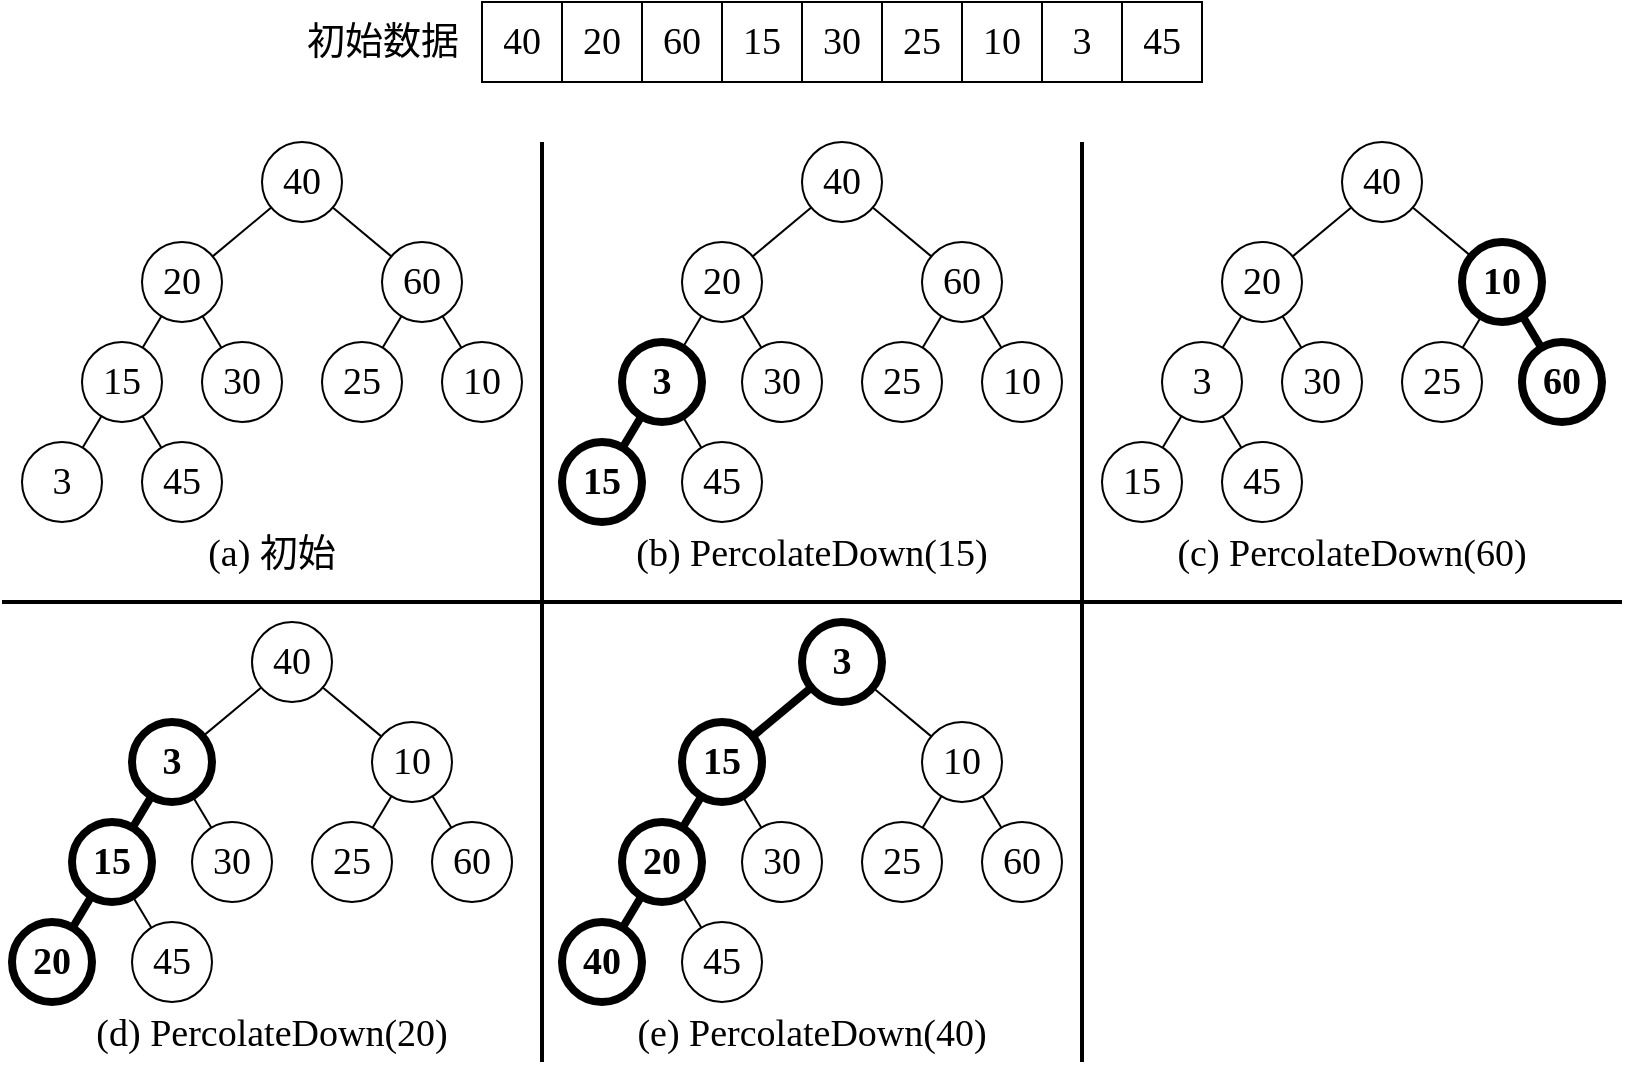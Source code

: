 <mxfile>
    <diagram id="Ef-IX_zxaoDn82Qfc-kb" name="第 1 页">
        <mxGraphModel dx="835" dy="543" grid="1" gridSize="10" guides="1" tooltips="1" connect="1" arrows="1" fold="1" page="1" pageScale="1" pageWidth="827" pageHeight="1169" math="0" shadow="0">
            <root>
                <mxCell id="0"/>
                <mxCell id="1" parent="0"/>
                <mxCell id="128" value="&lt;font style=&quot;font-size: 19px;&quot; face=&quot;Times New Roman&quot;&gt;(a) &lt;/font&gt;&lt;font face=&quot;SimSun&quot; style=&quot;font-size: 19px;&quot;&gt;初始&lt;/font&gt;" style="rounded=0;whiteSpace=wrap;html=1;container=1;verticalAlign=bottom;strokeColor=none;fillColor=none;" parent="1" vertex="1">
                    <mxGeometry x="150" y="120.0" width="270" height="220" as="geometry">
                        <mxRectangle x="177" y="190" width="50" height="40" as="alternateBounds"/>
                    </mxGeometry>
                </mxCell>
                <mxCell id="20" value="" style="group" parent="128" vertex="1" connectable="0">
                    <mxGeometry x="10" y="-2.274e-13" width="250" height="190" as="geometry"/>
                </mxCell>
                <mxCell id="5" value="40" style="ellipse;whiteSpace=wrap;html=1;fontFamily=Times New Roman;fontSize=19;" parent="20" vertex="1">
                    <mxGeometry x="120" width="40" height="40" as="geometry"/>
                </mxCell>
                <mxCell id="8" value="20" style="ellipse;whiteSpace=wrap;html=1;fontFamily=Times New Roman;fontSize=19;" parent="20" vertex="1">
                    <mxGeometry x="60" y="50" width="40" height="40" as="geometry"/>
                </mxCell>
                <mxCell id="3" style="edgeStyle=none;html=1;fontFamily=Times New Roman;fontSize=19;endArrow=none;endFill=0;" parent="20" source="5" target="8" edge="1">
                    <mxGeometry relative="1" as="geometry"/>
                </mxCell>
                <mxCell id="11" value="60" style="ellipse;whiteSpace=wrap;html=1;fontFamily=Times New Roman;fontSize=19;" parent="20" vertex="1">
                    <mxGeometry x="180" y="50" width="40" height="40" as="geometry"/>
                </mxCell>
                <mxCell id="4" style="edgeStyle=none;html=1;fontFamily=Times New Roman;fontSize=19;endArrow=none;endFill=0;" parent="20" source="5" target="11" edge="1">
                    <mxGeometry relative="1" as="geometry"/>
                </mxCell>
                <mxCell id="13" value="15" style="ellipse;whiteSpace=wrap;html=1;fontFamily=Times New Roman;fontSize=19;" parent="20" vertex="1">
                    <mxGeometry x="30" y="100" width="40" height="40" as="geometry"/>
                </mxCell>
                <mxCell id="6" style="edgeStyle=none;html=1;fontFamily=Times New Roman;fontSize=19;endArrow=none;endFill=0;" parent="20" source="8" target="13" edge="1">
                    <mxGeometry relative="1" as="geometry"/>
                </mxCell>
                <mxCell id="14" value="30" style="ellipse;whiteSpace=wrap;html=1;fontFamily=Times New Roman;fontSize=19;" parent="20" vertex="1">
                    <mxGeometry x="90" y="100" width="40" height="40" as="geometry"/>
                </mxCell>
                <mxCell id="7" style="edgeStyle=none;html=1;fontFamily=Times New Roman;fontSize=19;endArrow=none;endFill=0;" parent="20" source="8" target="14" edge="1">
                    <mxGeometry relative="1" as="geometry"/>
                </mxCell>
                <mxCell id="15" value="25" style="ellipse;whiteSpace=wrap;html=1;fontFamily=Times New Roman;fontSize=19;" parent="20" vertex="1">
                    <mxGeometry x="150" y="100" width="40" height="40" as="geometry"/>
                </mxCell>
                <mxCell id="9" style="edgeStyle=none;html=1;fontFamily=Times New Roman;fontSize=19;endArrow=none;endFill=0;" parent="20" source="11" target="15" edge="1">
                    <mxGeometry relative="1" as="geometry"/>
                </mxCell>
                <mxCell id="16" value="10" style="ellipse;whiteSpace=wrap;html=1;fontFamily=Times New Roman;fontSize=19;" parent="20" vertex="1">
                    <mxGeometry x="210" y="100" width="40" height="40" as="geometry"/>
                </mxCell>
                <mxCell id="10" style="edgeStyle=none;html=1;fontFamily=Times New Roman;fontSize=19;endArrow=none;endFill=0;" parent="20" source="11" target="16" edge="1">
                    <mxGeometry relative="1" as="geometry"/>
                </mxCell>
                <mxCell id="17" style="edgeStyle=none;html=1;fontFamily=Times New Roman;fontSize=19;endArrow=none;endFill=0;" parent="20" source="13" target="18" edge="1">
                    <mxGeometry relative="1" as="geometry">
                        <mxPoint x="39.84" y="139.997" as="sourcePoint"/>
                    </mxGeometry>
                </mxCell>
                <mxCell id="18" value="3" style="ellipse;whiteSpace=wrap;html=1;fontFamily=Times New Roman;fontSize=19;" parent="20" vertex="1">
                    <mxGeometry y="150" width="40" height="40" as="geometry"/>
                </mxCell>
                <mxCell id="19" value="45" style="ellipse;whiteSpace=wrap;html=1;fontFamily=Times New Roman;fontSize=19;" parent="20" vertex="1">
                    <mxGeometry x="60" y="150" width="40" height="40" as="geometry"/>
                </mxCell>
                <mxCell id="12" style="edgeStyle=none;html=1;endArrow=none;endFill=0;" parent="20" source="13" target="19" edge="1">
                    <mxGeometry relative="1" as="geometry"/>
                </mxCell>
                <mxCell id="129" value="&lt;font style=&quot;font-size: 19px;&quot; face=&quot;Times New Roman&quot;&gt;(b) PercolateDown(15)&lt;/font&gt;" style="rounded=0;whiteSpace=wrap;html=1;container=1;verticalAlign=bottom;strokeColor=none;fillColor=none;" parent="1" vertex="1">
                    <mxGeometry x="420" y="120.0" width="270" height="220" as="geometry">
                        <mxRectangle x="177" y="190" width="50" height="40" as="alternateBounds"/>
                    </mxGeometry>
                </mxCell>
                <mxCell id="72" value="" style="group" parent="129" vertex="1" connectable="0">
                    <mxGeometry x="10" y="-2.274e-13" width="250" height="190" as="geometry"/>
                </mxCell>
                <mxCell id="57" value="40" style="ellipse;whiteSpace=wrap;html=1;fontFamily=Times New Roman;fontSize=19;" parent="72" vertex="1">
                    <mxGeometry x="120" width="40" height="40" as="geometry"/>
                </mxCell>
                <mxCell id="60" value="20" style="ellipse;whiteSpace=wrap;html=1;fontFamily=Times New Roman;fontSize=19;" parent="72" vertex="1">
                    <mxGeometry x="60" y="50" width="40" height="40" as="geometry"/>
                </mxCell>
                <mxCell id="55" style="edgeStyle=none;html=1;fontFamily=Times New Roman;fontSize=19;endArrow=none;endFill=0;" parent="72" source="57" target="60" edge="1">
                    <mxGeometry relative="1" as="geometry"/>
                </mxCell>
                <mxCell id="63" value="60" style="ellipse;whiteSpace=wrap;html=1;fontFamily=Times New Roman;fontSize=19;" parent="72" vertex="1">
                    <mxGeometry x="180" y="50" width="40" height="40" as="geometry"/>
                </mxCell>
                <mxCell id="56" style="edgeStyle=none;html=1;fontFamily=Times New Roman;fontSize=19;endArrow=none;endFill=0;" parent="72" source="57" target="63" edge="1">
                    <mxGeometry relative="1" as="geometry"/>
                </mxCell>
                <mxCell id="65" value="3" style="ellipse;whiteSpace=wrap;html=1;fontFamily=Times New Roman;fontSize=19;strokeWidth=4;fontStyle=1" parent="72" vertex="1">
                    <mxGeometry x="30" y="100" width="40" height="40" as="geometry"/>
                </mxCell>
                <mxCell id="58" style="edgeStyle=none;html=1;fontFamily=Times New Roman;fontSize=19;endArrow=none;endFill=0;" parent="72" source="60" target="65" edge="1">
                    <mxGeometry relative="1" as="geometry"/>
                </mxCell>
                <mxCell id="66" value="30" style="ellipse;whiteSpace=wrap;html=1;fontFamily=Times New Roman;fontSize=19;" parent="72" vertex="1">
                    <mxGeometry x="90" y="100" width="40" height="40" as="geometry"/>
                </mxCell>
                <mxCell id="59" style="edgeStyle=none;html=1;fontFamily=Times New Roman;fontSize=19;endArrow=none;endFill=0;" parent="72" source="60" target="66" edge="1">
                    <mxGeometry relative="1" as="geometry"/>
                </mxCell>
                <mxCell id="67" value="25" style="ellipse;whiteSpace=wrap;html=1;fontFamily=Times New Roman;fontSize=19;" parent="72" vertex="1">
                    <mxGeometry x="150" y="100" width="40" height="40" as="geometry"/>
                </mxCell>
                <mxCell id="61" style="edgeStyle=none;html=1;fontFamily=Times New Roman;fontSize=19;endArrow=none;endFill=0;" parent="72" source="63" target="67" edge="1">
                    <mxGeometry relative="1" as="geometry"/>
                </mxCell>
                <mxCell id="68" value="10" style="ellipse;whiteSpace=wrap;html=1;fontFamily=Times New Roman;fontSize=19;" parent="72" vertex="1">
                    <mxGeometry x="210" y="100" width="40" height="40" as="geometry"/>
                </mxCell>
                <mxCell id="62" style="edgeStyle=none;html=1;fontFamily=Times New Roman;fontSize=19;endArrow=none;endFill=0;" parent="72" source="63" target="68" edge="1">
                    <mxGeometry relative="1" as="geometry"/>
                </mxCell>
                <mxCell id="69" style="edgeStyle=none;html=1;fontFamily=Times New Roman;fontSize=19;endArrow=none;endFill=0;strokeWidth=4;" parent="72" source="65" target="70" edge="1">
                    <mxGeometry relative="1" as="geometry">
                        <mxPoint x="39.84" y="139.997" as="sourcePoint"/>
                    </mxGeometry>
                </mxCell>
                <mxCell id="70" value="15" style="ellipse;whiteSpace=wrap;html=1;fontFamily=Times New Roman;fontSize=19;strokeWidth=4;fontStyle=1" parent="72" vertex="1">
                    <mxGeometry y="150" width="40" height="40" as="geometry"/>
                </mxCell>
                <mxCell id="71" value="45" style="ellipse;whiteSpace=wrap;html=1;fontFamily=Times New Roman;fontSize=19;" parent="72" vertex="1">
                    <mxGeometry x="60" y="150" width="40" height="40" as="geometry"/>
                </mxCell>
                <mxCell id="64" style="edgeStyle=none;html=1;endArrow=none;endFill=0;" parent="72" source="65" target="71" edge="1">
                    <mxGeometry relative="1" as="geometry"/>
                </mxCell>
                <mxCell id="130" value="&lt;font style=&quot;font-size: 19px;&quot; face=&quot;Times New Roman&quot;&gt;(c)&amp;nbsp;&lt;/font&gt;&lt;span style=&quot;font-family: &amp;quot;Times New Roman&amp;quot;; font-size: 19px;&quot;&gt;PercolateDown(60)&lt;/span&gt;" style="rounded=0;whiteSpace=wrap;html=1;container=1;verticalAlign=bottom;strokeColor=none;fillColor=none;" parent="1" vertex="1">
                    <mxGeometry x="690" y="120.0" width="270" height="220" as="geometry">
                        <mxRectangle x="177" y="190" width="50" height="40" as="alternateBounds"/>
                    </mxGeometry>
                </mxCell>
                <mxCell id="90" value="" style="group" parent="130" vertex="1" connectable="0">
                    <mxGeometry x="10" y="-2.274e-13" width="250" height="190" as="geometry"/>
                </mxCell>
                <mxCell id="75" value="40" style="ellipse;whiteSpace=wrap;html=1;fontFamily=Times New Roman;fontSize=19;" parent="90" vertex="1">
                    <mxGeometry x="120" width="40" height="40" as="geometry"/>
                </mxCell>
                <mxCell id="78" value="20" style="ellipse;whiteSpace=wrap;html=1;fontFamily=Times New Roman;fontSize=19;" parent="90" vertex="1">
                    <mxGeometry x="60" y="50" width="40" height="40" as="geometry"/>
                </mxCell>
                <mxCell id="73" style="edgeStyle=none;html=1;fontFamily=Times New Roman;fontSize=19;endArrow=none;endFill=0;" parent="90" source="75" target="78" edge="1">
                    <mxGeometry relative="1" as="geometry"/>
                </mxCell>
                <mxCell id="81" value="10" style="ellipse;whiteSpace=wrap;html=1;fontFamily=Times New Roman;fontSize=19;strokeWidth=4;fontStyle=1" parent="90" vertex="1">
                    <mxGeometry x="180" y="50" width="40" height="40" as="geometry"/>
                </mxCell>
                <mxCell id="74" style="edgeStyle=none;html=1;fontFamily=Times New Roman;fontSize=19;endArrow=none;endFill=0;" parent="90" source="75" target="81" edge="1">
                    <mxGeometry relative="1" as="geometry"/>
                </mxCell>
                <mxCell id="83" value="3" style="ellipse;whiteSpace=wrap;html=1;fontFamily=Times New Roman;fontSize=19;strokeWidth=1;" parent="90" vertex="1">
                    <mxGeometry x="30" y="100" width="40" height="40" as="geometry"/>
                </mxCell>
                <mxCell id="76" style="edgeStyle=none;html=1;fontFamily=Times New Roman;fontSize=19;endArrow=none;endFill=0;" parent="90" source="78" target="83" edge="1">
                    <mxGeometry relative="1" as="geometry"/>
                </mxCell>
                <mxCell id="84" value="30" style="ellipse;whiteSpace=wrap;html=1;fontFamily=Times New Roman;fontSize=19;" parent="90" vertex="1">
                    <mxGeometry x="90" y="100" width="40" height="40" as="geometry"/>
                </mxCell>
                <mxCell id="77" style="edgeStyle=none;html=1;fontFamily=Times New Roman;fontSize=19;endArrow=none;endFill=0;" parent="90" source="78" target="84" edge="1">
                    <mxGeometry relative="1" as="geometry"/>
                </mxCell>
                <mxCell id="85" value="25" style="ellipse;whiteSpace=wrap;html=1;fontFamily=Times New Roman;fontSize=19;" parent="90" vertex="1">
                    <mxGeometry x="150" y="100" width="40" height="40" as="geometry"/>
                </mxCell>
                <mxCell id="79" style="edgeStyle=none;html=1;fontFamily=Times New Roman;fontSize=19;endArrow=none;endFill=0;" parent="90" source="81" target="85" edge="1">
                    <mxGeometry relative="1" as="geometry"/>
                </mxCell>
                <mxCell id="86" value="60" style="ellipse;whiteSpace=wrap;html=1;fontFamily=Times New Roman;fontSize=19;strokeWidth=4;fontStyle=1" parent="90" vertex="1">
                    <mxGeometry x="210" y="100" width="40" height="40" as="geometry"/>
                </mxCell>
                <mxCell id="80" style="edgeStyle=none;html=1;fontFamily=Times New Roman;fontSize=19;endArrow=none;endFill=0;strokeWidth=4;" parent="90" source="81" target="86" edge="1">
                    <mxGeometry relative="1" as="geometry"/>
                </mxCell>
                <mxCell id="87" style="edgeStyle=none;html=1;fontFamily=Times New Roman;fontSize=19;endArrow=none;endFill=0;strokeWidth=1;" parent="90" source="83" target="88" edge="1">
                    <mxGeometry relative="1" as="geometry">
                        <mxPoint x="39.84" y="139.997" as="sourcePoint"/>
                    </mxGeometry>
                </mxCell>
                <mxCell id="88" value="15" style="ellipse;whiteSpace=wrap;html=1;fontFamily=Times New Roman;fontSize=19;strokeWidth=1;" parent="90" vertex="1">
                    <mxGeometry y="150" width="40" height="40" as="geometry"/>
                </mxCell>
                <mxCell id="89" value="45" style="ellipse;whiteSpace=wrap;html=1;fontFamily=Times New Roman;fontSize=19;" parent="90" vertex="1">
                    <mxGeometry x="60" y="150" width="40" height="40" as="geometry"/>
                </mxCell>
                <mxCell id="82" style="edgeStyle=none;html=1;endArrow=none;endFill=0;" parent="90" source="83" target="89" edge="1">
                    <mxGeometry relative="1" as="geometry"/>
                </mxCell>
                <mxCell id="133" value="&lt;font style=&quot;font-size: 19px;&quot; face=&quot;Times New Roman&quot;&gt;(d)&amp;nbsp;&lt;/font&gt;&lt;span style=&quot;font-family: &amp;quot;Times New Roman&amp;quot;; font-size: 19px;&quot;&gt;PercolateDown(20)&lt;/span&gt;" style="rounded=0;whiteSpace=wrap;html=1;container=1;verticalAlign=bottom;strokeColor=none;fillColor=none;" parent="1" vertex="1">
                    <mxGeometry x="150" y="360.0" width="270" height="220" as="geometry">
                        <mxRectangle x="177" y="190" width="50" height="40" as="alternateBounds"/>
                    </mxGeometry>
                </mxCell>
                <mxCell id="108" value="" style="group" parent="133" vertex="1" connectable="0">
                    <mxGeometry x="5" y="-2.274e-13" width="250" height="190" as="geometry"/>
                </mxCell>
                <mxCell id="93" value="40" style="ellipse;whiteSpace=wrap;html=1;fontFamily=Times New Roman;fontSize=19;" parent="108" vertex="1">
                    <mxGeometry x="120" width="40" height="40" as="geometry"/>
                </mxCell>
                <mxCell id="96" value="3" style="ellipse;whiteSpace=wrap;html=1;fontFamily=Times New Roman;fontSize=19;strokeWidth=4;fontStyle=1" parent="108" vertex="1">
                    <mxGeometry x="60" y="50" width="40" height="40" as="geometry"/>
                </mxCell>
                <mxCell id="91" style="edgeStyle=none;html=1;fontFamily=Times New Roman;fontSize=19;endArrow=none;endFill=0;" parent="108" source="93" target="96" edge="1">
                    <mxGeometry relative="1" as="geometry"/>
                </mxCell>
                <mxCell id="99" value="10" style="ellipse;whiteSpace=wrap;html=1;fontFamily=Times New Roman;fontSize=19;strokeWidth=1;" parent="108" vertex="1">
                    <mxGeometry x="180" y="50" width="40" height="40" as="geometry"/>
                </mxCell>
                <mxCell id="92" style="edgeStyle=none;html=1;fontFamily=Times New Roman;fontSize=19;endArrow=none;endFill=0;" parent="108" source="93" target="99" edge="1">
                    <mxGeometry relative="1" as="geometry"/>
                </mxCell>
                <mxCell id="101" value="15" style="ellipse;whiteSpace=wrap;html=1;fontFamily=Times New Roman;fontSize=19;strokeWidth=4;fontStyle=1" parent="108" vertex="1">
                    <mxGeometry x="30" y="100" width="40" height="40" as="geometry"/>
                </mxCell>
                <mxCell id="94" style="edgeStyle=none;html=1;fontFamily=Times New Roman;fontSize=19;endArrow=none;endFill=0;strokeWidth=4;" parent="108" source="96" target="101" edge="1">
                    <mxGeometry relative="1" as="geometry"/>
                </mxCell>
                <mxCell id="102" value="30" style="ellipse;whiteSpace=wrap;html=1;fontFamily=Times New Roman;fontSize=19;" parent="108" vertex="1">
                    <mxGeometry x="90" y="100" width="40" height="40" as="geometry"/>
                </mxCell>
                <mxCell id="95" style="edgeStyle=none;html=1;fontFamily=Times New Roman;fontSize=19;endArrow=none;endFill=0;" parent="108" source="96" target="102" edge="1">
                    <mxGeometry relative="1" as="geometry"/>
                </mxCell>
                <mxCell id="103" value="25" style="ellipse;whiteSpace=wrap;html=1;fontFamily=Times New Roman;fontSize=19;" parent="108" vertex="1">
                    <mxGeometry x="150" y="100" width="40" height="40" as="geometry"/>
                </mxCell>
                <mxCell id="97" style="edgeStyle=none;html=1;fontFamily=Times New Roman;fontSize=19;endArrow=none;endFill=0;" parent="108" source="99" target="103" edge="1">
                    <mxGeometry relative="1" as="geometry"/>
                </mxCell>
                <mxCell id="104" value="60" style="ellipse;whiteSpace=wrap;html=1;fontFamily=Times New Roman;fontSize=19;strokeWidth=1;" parent="108" vertex="1">
                    <mxGeometry x="210" y="100" width="40" height="40" as="geometry"/>
                </mxCell>
                <mxCell id="98" style="edgeStyle=none;html=1;fontFamily=Times New Roman;fontSize=19;endArrow=none;endFill=0;strokeWidth=1;" parent="108" source="99" target="104" edge="1">
                    <mxGeometry relative="1" as="geometry"/>
                </mxCell>
                <mxCell id="105" style="edgeStyle=none;html=1;fontFamily=Times New Roman;fontSize=19;endArrow=none;endFill=0;strokeWidth=4;" parent="108" source="101" target="106" edge="1">
                    <mxGeometry relative="1" as="geometry">
                        <mxPoint x="39.84" y="139.997" as="sourcePoint"/>
                    </mxGeometry>
                </mxCell>
                <mxCell id="106" value="20" style="ellipse;whiteSpace=wrap;html=1;fontFamily=Times New Roman;fontSize=19;strokeWidth=4;fontStyle=1" parent="108" vertex="1">
                    <mxGeometry y="150" width="40" height="40" as="geometry"/>
                </mxCell>
                <mxCell id="107" value="45" style="ellipse;whiteSpace=wrap;html=1;fontFamily=Times New Roman;fontSize=19;" parent="108" vertex="1">
                    <mxGeometry x="60" y="150" width="40" height="40" as="geometry"/>
                </mxCell>
                <mxCell id="100" style="edgeStyle=none;html=1;endArrow=none;endFill=0;" parent="108" source="101" target="107" edge="1">
                    <mxGeometry relative="1" as="geometry"/>
                </mxCell>
                <mxCell id="134" value="&lt;font style=&quot;font-size: 19px;&quot; face=&quot;Times New Roman&quot;&gt;(e)&amp;nbsp;&lt;/font&gt;&lt;span style=&quot;font-family: &amp;quot;Times New Roman&amp;quot;; font-size: 19px;&quot;&gt;PercolateDown(40)&lt;/span&gt;" style="rounded=0;whiteSpace=wrap;html=1;container=1;verticalAlign=bottom;strokeColor=none;fillColor=none;" parent="1" vertex="1">
                    <mxGeometry x="420" y="360.0" width="270" height="220" as="geometry">
                        <mxRectangle x="177" y="190" width="50" height="40" as="alternateBounds"/>
                    </mxGeometry>
                </mxCell>
                <mxCell id="126" value="" style="group" parent="134" vertex="1" connectable="0">
                    <mxGeometry x="10" y="-2.274e-13" width="250" height="190" as="geometry"/>
                </mxCell>
                <mxCell id="111" value="3" style="ellipse;whiteSpace=wrap;html=1;fontFamily=Times New Roman;fontSize=19;strokeWidth=4;fontStyle=1" parent="126" vertex="1">
                    <mxGeometry x="120" width="40" height="40" as="geometry"/>
                </mxCell>
                <mxCell id="114" value="15" style="ellipse;whiteSpace=wrap;html=1;fontFamily=Times New Roman;fontSize=19;strokeWidth=4;fontStyle=1" parent="126" vertex="1">
                    <mxGeometry x="60" y="50" width="40" height="40" as="geometry"/>
                </mxCell>
                <mxCell id="109" style="edgeStyle=none;html=1;fontFamily=Times New Roman;fontSize=19;endArrow=none;endFill=0;strokeWidth=4;" parent="126" source="111" target="114" edge="1">
                    <mxGeometry relative="1" as="geometry"/>
                </mxCell>
                <mxCell id="117" value="10" style="ellipse;whiteSpace=wrap;html=1;fontFamily=Times New Roman;fontSize=19;strokeWidth=1;" parent="126" vertex="1">
                    <mxGeometry x="180" y="50" width="40" height="40" as="geometry"/>
                </mxCell>
                <mxCell id="110" style="edgeStyle=none;html=1;fontFamily=Times New Roman;fontSize=19;endArrow=none;endFill=0;" parent="126" source="111" target="117" edge="1">
                    <mxGeometry relative="1" as="geometry"/>
                </mxCell>
                <mxCell id="119" value="20" style="ellipse;whiteSpace=wrap;html=1;fontFamily=Times New Roman;fontSize=19;strokeWidth=4;fontStyle=1" parent="126" vertex="1">
                    <mxGeometry x="30" y="100" width="40" height="40" as="geometry"/>
                </mxCell>
                <mxCell id="112" style="edgeStyle=none;html=1;fontFamily=Times New Roman;fontSize=19;endArrow=none;endFill=0;strokeWidth=4;" parent="126" source="114" target="119" edge="1">
                    <mxGeometry relative="1" as="geometry"/>
                </mxCell>
                <mxCell id="120" value="30" style="ellipse;whiteSpace=wrap;html=1;fontFamily=Times New Roman;fontSize=19;" parent="126" vertex="1">
                    <mxGeometry x="90" y="100" width="40" height="40" as="geometry"/>
                </mxCell>
                <mxCell id="113" style="edgeStyle=none;html=1;fontFamily=Times New Roman;fontSize=19;endArrow=none;endFill=0;" parent="126" source="114" target="120" edge="1">
                    <mxGeometry relative="1" as="geometry"/>
                </mxCell>
                <mxCell id="121" value="25" style="ellipse;whiteSpace=wrap;html=1;fontFamily=Times New Roman;fontSize=19;" parent="126" vertex="1">
                    <mxGeometry x="150" y="100" width="40" height="40" as="geometry"/>
                </mxCell>
                <mxCell id="115" style="edgeStyle=none;html=1;fontFamily=Times New Roman;fontSize=19;endArrow=none;endFill=0;" parent="126" source="117" target="121" edge="1">
                    <mxGeometry relative="1" as="geometry"/>
                </mxCell>
                <mxCell id="122" value="60" style="ellipse;whiteSpace=wrap;html=1;fontFamily=Times New Roman;fontSize=19;strokeWidth=1;" parent="126" vertex="1">
                    <mxGeometry x="210" y="100" width="40" height="40" as="geometry"/>
                </mxCell>
                <mxCell id="116" style="edgeStyle=none;html=1;fontFamily=Times New Roman;fontSize=19;endArrow=none;endFill=0;strokeWidth=1;" parent="126" source="117" target="122" edge="1">
                    <mxGeometry relative="1" as="geometry"/>
                </mxCell>
                <mxCell id="123" style="edgeStyle=none;html=1;fontFamily=Times New Roman;fontSize=19;endArrow=none;endFill=0;strokeWidth=4;" parent="126" source="119" target="124" edge="1">
                    <mxGeometry relative="1" as="geometry">
                        <mxPoint x="39.84" y="139.997" as="sourcePoint"/>
                    </mxGeometry>
                </mxCell>
                <mxCell id="124" value="40" style="ellipse;whiteSpace=wrap;html=1;fontFamily=Times New Roman;fontSize=19;strokeWidth=4;fontStyle=1" parent="126" vertex="1">
                    <mxGeometry y="150" width="40" height="40" as="geometry"/>
                </mxCell>
                <mxCell id="125" value="45" style="ellipse;whiteSpace=wrap;html=1;fontFamily=Times New Roman;fontSize=19;" parent="126" vertex="1">
                    <mxGeometry x="60" y="150" width="40" height="40" as="geometry"/>
                </mxCell>
                <mxCell id="118" style="edgeStyle=none;html=1;endArrow=none;endFill=0;" parent="126" source="119" target="125" edge="1">
                    <mxGeometry relative="1" as="geometry"/>
                </mxCell>
                <mxCell id="135" value="" style="line;strokeWidth=2;html=1;" parent="1" vertex="1">
                    <mxGeometry x="150" y="340" width="810" height="20" as="geometry"/>
                </mxCell>
                <mxCell id="136" value="" style="line;strokeWidth=2;direction=south;html=1;" parent="1" vertex="1">
                    <mxGeometry x="410" y="120" width="20" height="460" as="geometry"/>
                </mxCell>
                <mxCell id="137" value="" style="line;strokeWidth=2;direction=south;html=1;" parent="1" vertex="1">
                    <mxGeometry x="680" y="120" width="20" height="460" as="geometry"/>
                </mxCell>
                <mxCell id="139" value="" style="shape=table;startSize=0;container=1;collapsible=0;childLayout=tableLayout;fontFamily=Times New Roman;fontSize=19;" vertex="1" parent="1">
                    <mxGeometry x="390" y="50" width="360" height="40" as="geometry"/>
                </mxCell>
                <mxCell id="140" value="" style="shape=tableRow;horizontal=0;startSize=0;swimlaneHead=0;swimlaneBody=0;top=0;left=0;bottom=0;right=0;collapsible=0;dropTarget=0;fillColor=none;points=[[0,0.5],[1,0.5]];portConstraint=eastwest;" vertex="1" parent="139">
                    <mxGeometry width="360" height="40" as="geometry"/>
                </mxCell>
                <mxCell id="141" value="40" style="shape=partialRectangle;html=1;whiteSpace=wrap;connectable=0;overflow=hidden;fillColor=none;top=0;left=0;bottom=0;right=0;pointerEvents=1;strokeColor=default;fontFamily=Times New Roman;fontSize=19;" vertex="1" parent="140">
                    <mxGeometry width="40" height="40" as="geometry">
                        <mxRectangle width="40" height="40" as="alternateBounds"/>
                    </mxGeometry>
                </mxCell>
                <mxCell id="142" value="20" style="shape=partialRectangle;html=1;whiteSpace=wrap;connectable=0;overflow=hidden;fillColor=none;top=0;left=0;bottom=0;right=0;pointerEvents=1;fontFamily=Times New Roman;fontSize=19;" vertex="1" parent="140">
                    <mxGeometry x="40" width="40" height="40" as="geometry">
                        <mxRectangle width="40" height="40" as="alternateBounds"/>
                    </mxGeometry>
                </mxCell>
                <mxCell id="143" value="60" style="shape=partialRectangle;html=1;whiteSpace=wrap;connectable=0;overflow=hidden;fillColor=none;top=0;left=0;bottom=0;right=0;pointerEvents=1;fontFamily=Times New Roman;fontSize=19;" vertex="1" parent="140">
                    <mxGeometry x="80" width="40" height="40" as="geometry">
                        <mxRectangle width="40" height="40" as="alternateBounds"/>
                    </mxGeometry>
                </mxCell>
                <mxCell id="144" value="15" style="shape=partialRectangle;html=1;whiteSpace=wrap;connectable=0;overflow=hidden;fillColor=none;top=0;left=0;bottom=0;right=0;pointerEvents=1;fontFamily=Times New Roman;fontSize=19;" vertex="1" parent="140">
                    <mxGeometry x="120" width="40" height="40" as="geometry">
                        <mxRectangle width="40" height="40" as="alternateBounds"/>
                    </mxGeometry>
                </mxCell>
                <mxCell id="145" value="30" style="shape=partialRectangle;html=1;whiteSpace=wrap;connectable=0;overflow=hidden;fillColor=none;top=0;left=0;bottom=0;right=0;pointerEvents=1;fontFamily=Times New Roman;fontSize=19;" vertex="1" parent="140">
                    <mxGeometry x="160" width="40" height="40" as="geometry">
                        <mxRectangle width="40" height="40" as="alternateBounds"/>
                    </mxGeometry>
                </mxCell>
                <mxCell id="146" value="25" style="shape=partialRectangle;html=1;whiteSpace=wrap;connectable=0;overflow=hidden;fillColor=none;top=0;left=0;bottom=0;right=0;pointerEvents=1;fontFamily=Times New Roman;fontSize=19;" vertex="1" parent="140">
                    <mxGeometry x="200" width="40" height="40" as="geometry">
                        <mxRectangle width="40" height="40" as="alternateBounds"/>
                    </mxGeometry>
                </mxCell>
                <mxCell id="147" value="10" style="shape=partialRectangle;html=1;whiteSpace=wrap;connectable=0;overflow=hidden;fillColor=none;top=0;left=0;bottom=0;right=0;pointerEvents=1;fontFamily=Times New Roman;fontSize=19;" vertex="1" parent="140">
                    <mxGeometry x="240" width="40" height="40" as="geometry">
                        <mxRectangle width="40" height="40" as="alternateBounds"/>
                    </mxGeometry>
                </mxCell>
                <mxCell id="148" value="3" style="shape=partialRectangle;html=1;whiteSpace=wrap;connectable=0;overflow=hidden;fillColor=none;top=0;left=0;bottom=0;right=0;pointerEvents=1;fontFamily=Times New Roman;fontSize=19;" vertex="1" parent="140">
                    <mxGeometry x="280" width="40" height="40" as="geometry">
                        <mxRectangle width="40" height="40" as="alternateBounds"/>
                    </mxGeometry>
                </mxCell>
                <mxCell id="149" value="45" style="shape=partialRectangle;html=1;whiteSpace=wrap;connectable=0;overflow=hidden;fillColor=none;top=0;left=0;bottom=0;right=0;pointerEvents=1;fontFamily=Times New Roman;fontSize=19;" vertex="1" parent="140">
                    <mxGeometry x="320" width="40" height="40" as="geometry">
                        <mxRectangle width="40" height="40" as="alternateBounds"/>
                    </mxGeometry>
                </mxCell>
                <mxCell id="151" value="初始数据" style="text;html=1;align=center;verticalAlign=middle;resizable=0;points=[];autosize=1;strokeColor=none;fillColor=none;fontSize=19;fontFamily=SimSun;" vertex="1" parent="1">
                    <mxGeometry x="290" y="50" width="100" height="40" as="geometry"/>
                </mxCell>
            </root>
        </mxGraphModel>
    </diagram>
</mxfile>